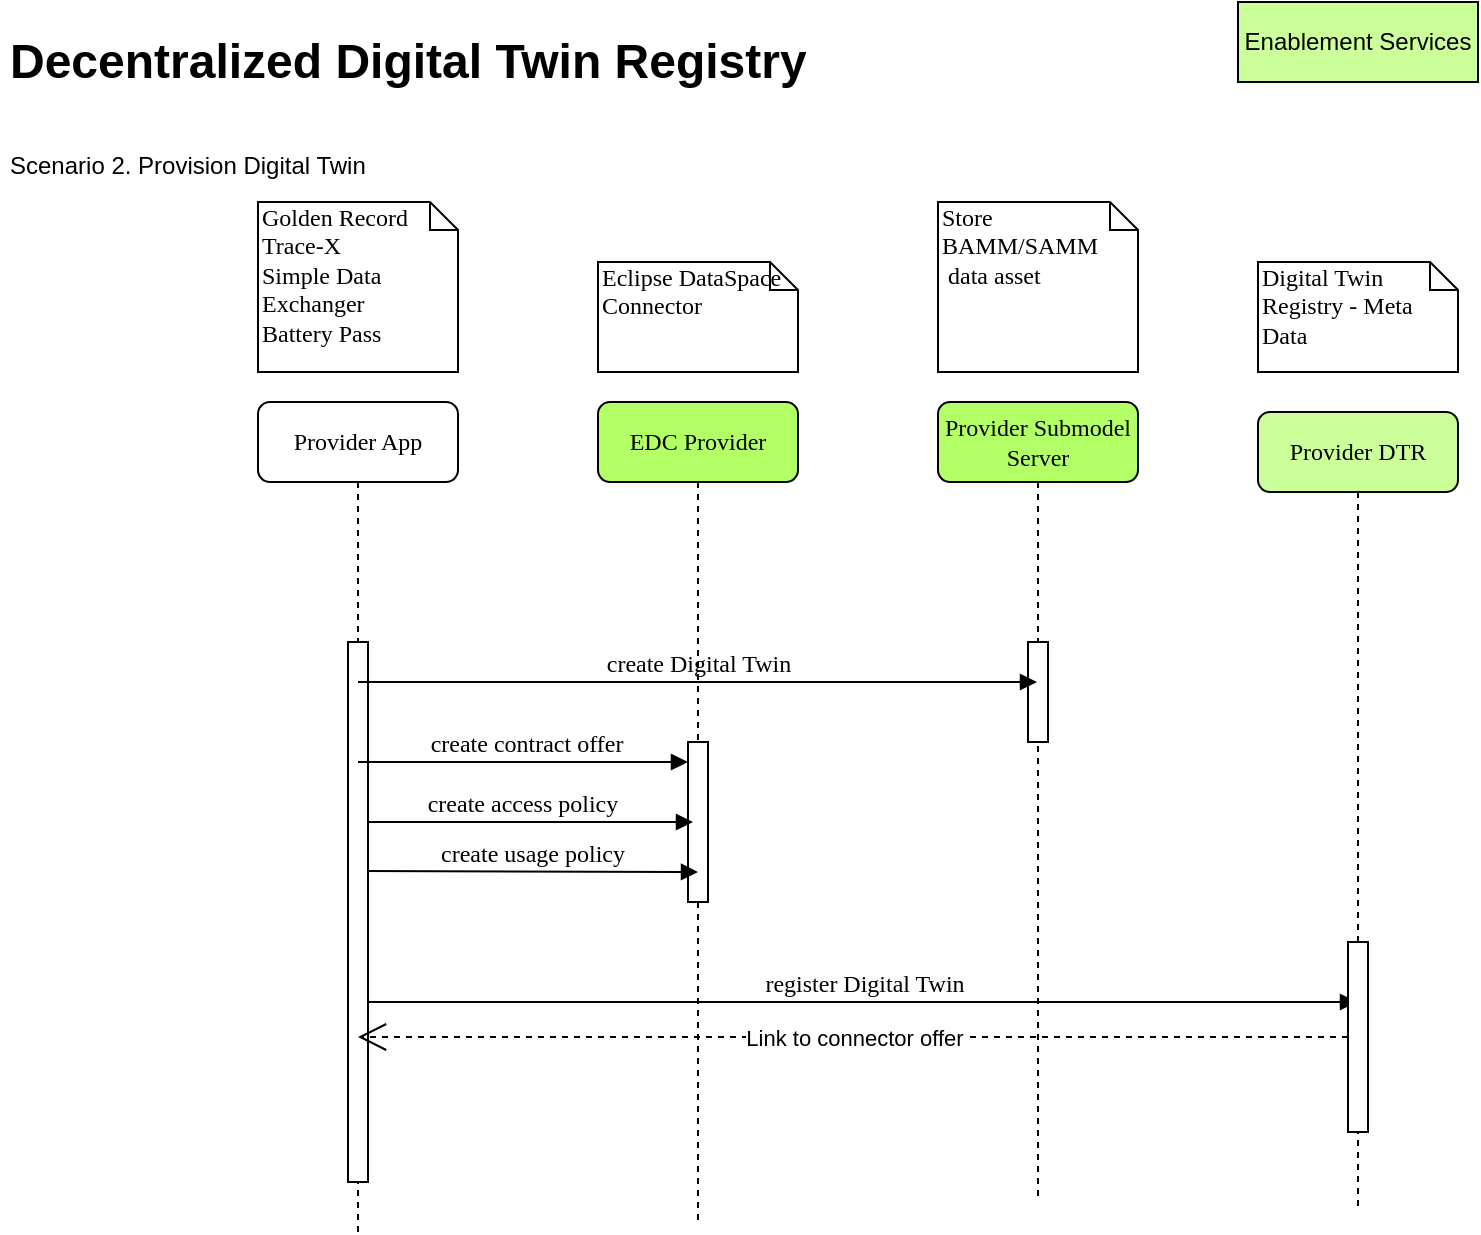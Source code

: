 <mxfile version="22.1.1" type="github">
  <diagram name="Page-1" id="13e1069c-82ec-6db2-03f1-153e76fe0fe0">
    <mxGraphModel dx="1266" dy="1541" grid="1" gridSize="10" guides="1" tooltips="1" connect="1" arrows="1" fold="1" page="1" pageScale="1" pageWidth="1100" pageHeight="850" background="none" math="0" shadow="0">
      <root>
        <mxCell id="0" />
        <mxCell id="1" parent="0" />
        <mxCell id="7baba1c4bc27f4b0-2" value="EDC Provider" style="shape=umlLifeline;perimeter=lifelinePerimeter;whiteSpace=wrap;html=1;container=1;collapsible=0;recursiveResize=0;outlineConnect=0;rounded=1;shadow=0;comic=0;labelBackgroundColor=none;strokeWidth=1;fontFamily=Verdana;fontSize=12;align=center;fillColor=#B3FF66;" parent="1" vertex="1">
          <mxGeometry x="400" y="70" width="100" height="410" as="geometry" />
        </mxCell>
        <mxCell id="7baba1c4bc27f4b0-10" value="" style="html=1;points=[];perimeter=orthogonalPerimeter;rounded=0;shadow=0;comic=0;labelBackgroundColor=none;strokeWidth=1;fontFamily=Verdana;fontSize=12;align=center;" parent="7baba1c4bc27f4b0-2" vertex="1">
          <mxGeometry x="45" y="170" width="10" height="80" as="geometry" />
        </mxCell>
        <mxCell id="wIwrcdG_8x08Ke2qmuUe-4" value="create access policy" style="html=1;verticalAlign=bottom;endArrow=block;labelBackgroundColor=none;fontFamily=Verdana;fontSize=12;edgeStyle=elbowEdgeStyle;elbow=vertical;exitX=0.2;exitY=0.273;exitDx=0;exitDy=0;exitPerimeter=0;" parent="7baba1c4bc27f4b0-2" edge="1">
          <mxGeometry x="0.015" relative="1" as="geometry">
            <mxPoint x="-125" y="210.03" as="sourcePoint" />
            <mxPoint x="47.5" y="210" as="targetPoint" />
            <Array as="points" />
            <mxPoint as="offset" />
          </mxGeometry>
        </mxCell>
        <mxCell id="wIwrcdG_8x08Ke2qmuUe-5" value="create usage policy" style="html=1;verticalAlign=bottom;endArrow=block;labelBackgroundColor=none;fontFamily=Verdana;fontSize=12;edgeStyle=elbowEdgeStyle;elbow=vertical;exitX=0.2;exitY=0.273;exitDx=0;exitDy=0;exitPerimeter=0;" parent="7baba1c4bc27f4b0-2" edge="1">
          <mxGeometry x="0.015" relative="1" as="geometry">
            <mxPoint x="-117.5" y="234.53" as="sourcePoint" />
            <mxPoint x="50" y="235" as="targetPoint" />
            <Array as="points" />
            <mxPoint as="offset" />
          </mxGeometry>
        </mxCell>
        <mxCell id="7baba1c4bc27f4b0-3" value="Provider App" style="shape=umlLifeline;perimeter=lifelinePerimeter;whiteSpace=wrap;html=1;container=1;collapsible=0;recursiveResize=0;outlineConnect=0;rounded=1;shadow=0;comic=0;labelBackgroundColor=none;strokeWidth=1;fontFamily=Verdana;fontSize=12;align=center;" parent="1" vertex="1">
          <mxGeometry x="230" y="70" width="100" height="415" as="geometry" />
        </mxCell>
        <mxCell id="7baba1c4bc27f4b0-13" value="" style="html=1;points=[];perimeter=orthogonalPerimeter;rounded=0;shadow=0;comic=0;labelBackgroundColor=none;strokeWidth=1;fontFamily=Verdana;fontSize=12;align=center;" parent="7baba1c4bc27f4b0-3" vertex="1">
          <mxGeometry x="45" y="120" width="10" height="270" as="geometry" />
        </mxCell>
        <mxCell id="7baba1c4bc27f4b0-6" value="Provider Submodel Server" style="shape=umlLifeline;perimeter=lifelinePerimeter;whiteSpace=wrap;html=1;container=1;collapsible=0;recursiveResize=0;outlineConnect=0;rounded=1;shadow=0;comic=0;labelBackgroundColor=none;strokeWidth=1;fontFamily=Verdana;fontSize=12;align=center;fillColor=#B3FF66;" parent="1" vertex="1">
          <mxGeometry x="570" y="70" width="100" height="400" as="geometry" />
        </mxCell>
        <mxCell id="wIwrcdG_8x08Ke2qmuUe-2" value="" style="html=1;points=[];perimeter=orthogonalPerimeter;rounded=0;shadow=0;comic=0;labelBackgroundColor=none;strokeWidth=1;fontFamily=Verdana;fontSize=12;align=center;" parent="7baba1c4bc27f4b0-6" vertex="1">
          <mxGeometry x="45" y="120" width="10" height="50" as="geometry" />
        </mxCell>
        <mxCell id="wIwrcdG_8x08Ke2qmuUe-7" value="register Digital Twin" style="html=1;verticalAlign=bottom;endArrow=block;labelBackgroundColor=none;fontFamily=Verdana;fontSize=12;edgeStyle=elbowEdgeStyle;elbow=vertical;" parent="7baba1c4bc27f4b0-6" target="7baba1c4bc27f4b0-7" edge="1">
          <mxGeometry relative="1" as="geometry">
            <mxPoint x="-285" y="300" as="sourcePoint" />
            <mxPoint x="55" y="300" as="targetPoint" />
            <Array as="points">
              <mxPoint x="-55" y="300" />
            </Array>
            <mxPoint as="offset" />
          </mxGeometry>
        </mxCell>
        <mxCell id="7baba1c4bc27f4b0-7" value="Provider DTR" style="shape=umlLifeline;perimeter=lifelinePerimeter;whiteSpace=wrap;html=1;container=1;collapsible=0;recursiveResize=0;outlineConnect=0;rounded=1;shadow=0;comic=0;labelBackgroundColor=none;strokeWidth=1;fontFamily=Verdana;fontSize=12;align=center;fillColor=#CCFF99;" parent="1" vertex="1">
          <mxGeometry x="730" y="75" width="100" height="400" as="geometry" />
        </mxCell>
        <mxCell id="wIwrcdG_8x08Ke2qmuUe-6" value="" style="html=1;points=[];perimeter=orthogonalPerimeter;rounded=0;shadow=0;comic=0;labelBackgroundColor=none;strokeWidth=1;fontFamily=Verdana;fontSize=12;align=center;" parent="7baba1c4bc27f4b0-7" vertex="1">
          <mxGeometry x="45" y="265" width="10" height="95" as="geometry" />
        </mxCell>
        <mxCell id="7baba1c4bc27f4b0-14" value="create Digital Twin" style="html=1;verticalAlign=bottom;endArrow=block;labelBackgroundColor=none;fontFamily=Verdana;fontSize=12;edgeStyle=elbowEdgeStyle;elbow=vertical;" parent="1" source="7baba1c4bc27f4b0-3" target="7baba1c4bc27f4b0-6" edge="1">
          <mxGeometry relative="1" as="geometry">
            <mxPoint x="440" y="220" as="sourcePoint" />
            <mxPoint x="590" y="220" as="targetPoint" />
            <Array as="points">
              <mxPoint x="510" y="210" />
            </Array>
            <mxPoint as="offset" />
          </mxGeometry>
        </mxCell>
        <mxCell id="7baba1c4bc27f4b0-40" value="Digital Twin Registry - Meta Data" style="shape=note;whiteSpace=wrap;html=1;size=14;verticalAlign=top;align=left;spacingTop=-6;rounded=0;shadow=0;comic=0;labelBackgroundColor=none;strokeWidth=1;fontFamily=Verdana;fontSize=12" parent="1" vertex="1">
          <mxGeometry x="730" width="100" height="55" as="geometry" />
        </mxCell>
        <mxCell id="7baba1c4bc27f4b0-41" value="Eclipse DataSpace Connector" style="shape=note;whiteSpace=wrap;html=1;size=14;verticalAlign=top;align=left;spacingTop=-6;rounded=0;shadow=0;comic=0;labelBackgroundColor=none;strokeWidth=1;fontFamily=Verdana;fontSize=12" parent="1" vertex="1">
          <mxGeometry x="400" width="100" height="55" as="geometry" />
        </mxCell>
        <mxCell id="7baba1c4bc27f4b0-42" value="Golden Record&lt;br style=&quot;border-color: var(--border-color);&quot;&gt;Trace-X&lt;br style=&quot;border-color: var(--border-color);&quot;&gt;Simple Data Exchanger&lt;br style=&quot;border-color: var(--border-color);&quot;&gt;Battery Pass" style="shape=note;whiteSpace=wrap;html=1;size=14;verticalAlign=top;align=left;spacingTop=-6;rounded=0;shadow=0;comic=0;labelBackgroundColor=none;strokeWidth=1;fontFamily=Verdana;fontSize=12" parent="1" vertex="1">
          <mxGeometry x="230" y="-30" width="100" height="85" as="geometry" />
        </mxCell>
        <mxCell id="F-69Bmwsysw-YoAs_LHj-1" value="&lt;h1&gt;Decentralized Digital Twin Registry&lt;/h1&gt;&lt;div&gt;&lt;br&gt;&lt;/div&gt;&lt;div&gt;Scenario 2. Provision Digital Twin&lt;br&gt;&lt;/div&gt;" style="text;html=1;strokeColor=none;fillColor=none;spacing=5;spacingTop=-20;whiteSpace=wrap;overflow=hidden;rounded=0;" parent="1" vertex="1">
          <mxGeometry x="101" y="-120" width="640" height="120" as="geometry" />
        </mxCell>
        <mxCell id="wIwrcdG_8x08Ke2qmuUe-1" value="Store BAMM/SAMM &lt;br&gt;&amp;nbsp;data asset" style="shape=note;whiteSpace=wrap;html=1;size=14;verticalAlign=top;align=left;spacingTop=-6;rounded=0;shadow=0;comic=0;labelBackgroundColor=none;strokeWidth=1;fontFamily=Verdana;fontSize=12" parent="1" vertex="1">
          <mxGeometry x="570" y="-30" width="100" height="85" as="geometry" />
        </mxCell>
        <mxCell id="wIwrcdG_8x08Ke2qmuUe-3" value="create contract offer" style="html=1;verticalAlign=bottom;endArrow=block;labelBackgroundColor=none;fontFamily=Verdana;fontSize=12;edgeStyle=elbowEdgeStyle;elbow=vertical;" parent="1" source="7baba1c4bc27f4b0-3" edge="1">
          <mxGeometry x="0.015" relative="1" as="geometry">
            <mxPoint x="300" y="250" as="sourcePoint" />
            <mxPoint x="445" y="250" as="targetPoint" />
            <Array as="points" />
            <mxPoint as="offset" />
          </mxGeometry>
        </mxCell>
        <mxCell id="wIwrcdG_8x08Ke2qmuUe-9" value="Link to connector offer" style="endArrow=open;endSize=12;dashed=1;html=1;rounded=0;" parent="1" source="wIwrcdG_8x08Ke2qmuUe-6" target="7baba1c4bc27f4b0-3" edge="1">
          <mxGeometry width="160" relative="1" as="geometry">
            <mxPoint x="670" y="300" as="sourcePoint" />
            <mxPoint x="830" y="300" as="targetPoint" />
          </mxGeometry>
        </mxCell>
        <mxCell id="wIwrcdG_8x08Ke2qmuUe-10" value="Enablement Services" style="rounded=0;whiteSpace=wrap;html=1;fillColor=#CCFF99;" parent="1" vertex="1">
          <mxGeometry x="720" y="-130" width="120" height="40" as="geometry" />
        </mxCell>
      </root>
    </mxGraphModel>
  </diagram>
</mxfile>
